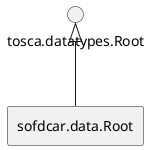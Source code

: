 @startuml
skinparam componentStyle rectangle


rectangle "sofdcar.data.Root"


"tosca.datatypes.Root" <|-- "sofdcar.data.Root"

@enduml